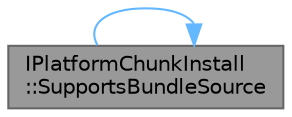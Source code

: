 digraph "IPlatformChunkInstall::SupportsBundleSource"
{
 // INTERACTIVE_SVG=YES
 // LATEX_PDF_SIZE
  bgcolor="transparent";
  edge [fontname=Helvetica,fontsize=10,labelfontname=Helvetica,labelfontsize=10];
  node [fontname=Helvetica,fontsize=10,shape=box,height=0.2,width=0.4];
  rankdir="LR";
  Node1 [id="Node000001",label="IPlatformChunkInstall\l::SupportsBundleSource",height=0.2,width=0.4,color="gray40", fillcolor="grey60", style="filled", fontcolor="black",tooltip="Returns whether this platform chunk installer implements all the API functions to support the platfor..."];
  Node1 -> Node1 [id="edge1_Node000001_Node000001",color="steelblue1",style="solid",tooltip=" "];
}
